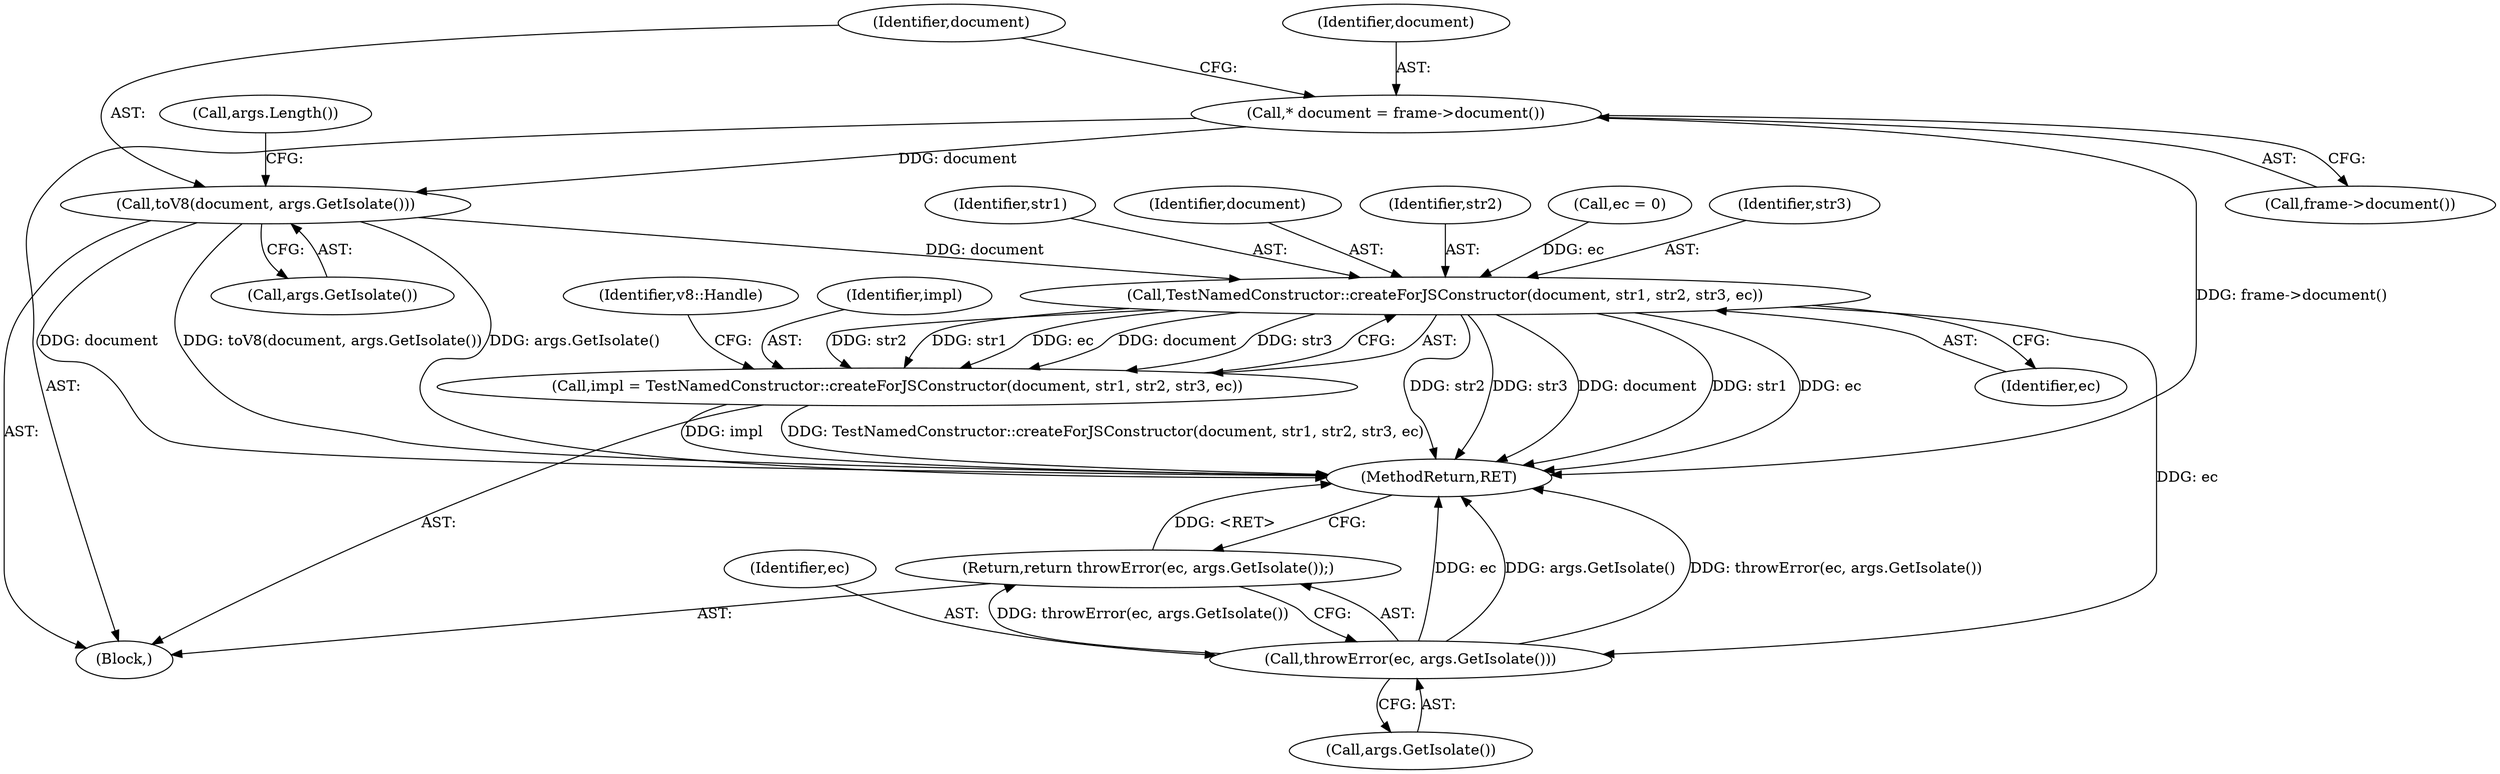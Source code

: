 digraph "0_Chrome_e9372a1bfd3588a80fcf49aa07321f0971dd6091_9@pointer" {
"1000133" [label="(Call,toV8(document, args.GetIsolate()))"];
"1000130" [label="(Call,* document = frame->document())"];
"1000150" [label="(Call,TestNamedConstructor::createForJSConstructor(document, str1, str2, str3, ec))"];
"1000148" [label="(Call,impl = TestNamedConstructor::createForJSConstructor(document, str1, str2, str3, ec))"];
"1000175" [label="(Call,throwError(ec, args.GetIsolate()))"];
"1000174" [label="(Return,return throwError(ec, args.GetIsolate());)"];
"1000154" [label="(Identifier,str3)"];
"1000135" [label="(Call,args.GetIsolate())"];
"1000148" [label="(Call,impl = TestNamedConstructor::createForJSConstructor(document, str1, str2, str3, ec))"];
"1000138" [label="(Call,args.Length())"];
"1000175" [label="(Call,throwError(ec, args.GetIsolate()))"];
"1000176" [label="(Identifier,ec)"];
"1000149" [label="(Identifier,impl)"];
"1000155" [label="(Identifier,ec)"];
"1000174" [label="(Return,return throwError(ec, args.GetIsolate());)"];
"1000152" [label="(Identifier,str1)"];
"1000178" [label="(MethodReturn,RET)"];
"1000151" [label="(Identifier,document)"];
"1000177" [label="(Call,args.GetIsolate())"];
"1000131" [label="(Identifier,document)"];
"1000153" [label="(Identifier,str2)"];
"1000144" [label="(Call,ec = 0)"];
"1000150" [label="(Call,TestNamedConstructor::createForJSConstructor(document, str1, str2, str3, ec))"];
"1000132" [label="(Call,frame->document())"];
"1000158" [label="(Identifier,v8::Handle)"];
"1000133" [label="(Call,toV8(document, args.GetIsolate()))"];
"1000130" [label="(Call,* document = frame->document())"];
"1000134" [label="(Identifier,document)"];
"1000102" [label="(Block,)"];
"1000133" -> "1000102"  [label="AST: "];
"1000133" -> "1000135"  [label="CFG: "];
"1000134" -> "1000133"  [label="AST: "];
"1000135" -> "1000133"  [label="AST: "];
"1000138" -> "1000133"  [label="CFG: "];
"1000133" -> "1000178"  [label="DDG: document"];
"1000133" -> "1000178"  [label="DDG: toV8(document, args.GetIsolate())"];
"1000133" -> "1000178"  [label="DDG: args.GetIsolate()"];
"1000130" -> "1000133"  [label="DDG: document"];
"1000133" -> "1000150"  [label="DDG: document"];
"1000130" -> "1000102"  [label="AST: "];
"1000130" -> "1000132"  [label="CFG: "];
"1000131" -> "1000130"  [label="AST: "];
"1000132" -> "1000130"  [label="AST: "];
"1000134" -> "1000130"  [label="CFG: "];
"1000130" -> "1000178"  [label="DDG: frame->document()"];
"1000150" -> "1000148"  [label="AST: "];
"1000150" -> "1000155"  [label="CFG: "];
"1000151" -> "1000150"  [label="AST: "];
"1000152" -> "1000150"  [label="AST: "];
"1000153" -> "1000150"  [label="AST: "];
"1000154" -> "1000150"  [label="AST: "];
"1000155" -> "1000150"  [label="AST: "];
"1000148" -> "1000150"  [label="CFG: "];
"1000150" -> "1000178"  [label="DDG: str2"];
"1000150" -> "1000178"  [label="DDG: str3"];
"1000150" -> "1000178"  [label="DDG: document"];
"1000150" -> "1000178"  [label="DDG: str1"];
"1000150" -> "1000178"  [label="DDG: ec"];
"1000150" -> "1000148"  [label="DDG: str2"];
"1000150" -> "1000148"  [label="DDG: str1"];
"1000150" -> "1000148"  [label="DDG: ec"];
"1000150" -> "1000148"  [label="DDG: document"];
"1000150" -> "1000148"  [label="DDG: str3"];
"1000144" -> "1000150"  [label="DDG: ec"];
"1000150" -> "1000175"  [label="DDG: ec"];
"1000148" -> "1000102"  [label="AST: "];
"1000149" -> "1000148"  [label="AST: "];
"1000158" -> "1000148"  [label="CFG: "];
"1000148" -> "1000178"  [label="DDG: impl"];
"1000148" -> "1000178"  [label="DDG: TestNamedConstructor::createForJSConstructor(document, str1, str2, str3, ec)"];
"1000175" -> "1000174"  [label="AST: "];
"1000175" -> "1000177"  [label="CFG: "];
"1000176" -> "1000175"  [label="AST: "];
"1000177" -> "1000175"  [label="AST: "];
"1000174" -> "1000175"  [label="CFG: "];
"1000175" -> "1000178"  [label="DDG: ec"];
"1000175" -> "1000178"  [label="DDG: args.GetIsolate()"];
"1000175" -> "1000178"  [label="DDG: throwError(ec, args.GetIsolate())"];
"1000175" -> "1000174"  [label="DDG: throwError(ec, args.GetIsolate())"];
"1000174" -> "1000102"  [label="AST: "];
"1000178" -> "1000174"  [label="CFG: "];
"1000174" -> "1000178"  [label="DDG: <RET>"];
}
